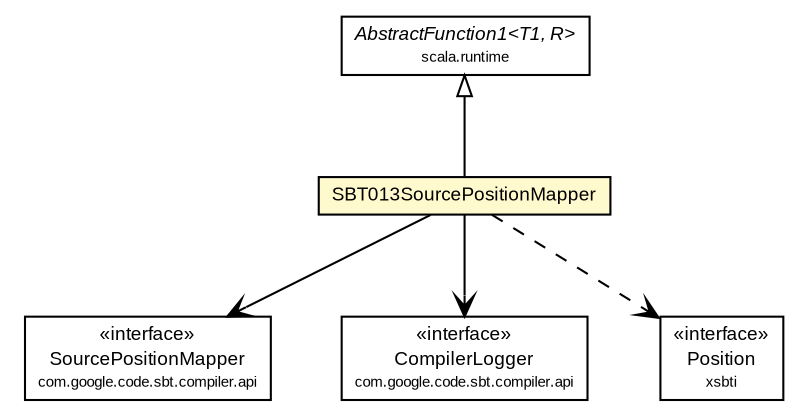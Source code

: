 #!/usr/local/bin/dot
#
# Class diagram 
# Generated by UMLGraph version R5_6-24-gf6e263 (http://www.umlgraph.org/)
#

digraph G {
	edge [fontname="arial",fontsize=10,labelfontname="arial",labelfontsize=10];
	node [fontname="arial",fontsize=10,shape=plaintext];
	nodesep=0.25;
	ranksep=0.5;
	// com.google.code.sbt.compiler.sbt013.SBT013SourcePositionMapper
	c98 [label=<<table title="com.google.code.sbt.compiler.sbt013.SBT013SourcePositionMapper" border="0" cellborder="1" cellspacing="0" cellpadding="2" port="p" bgcolor="lemonChiffon" href="./SBT013SourcePositionMapper.html">
		<tr><td><table border="0" cellspacing="0" cellpadding="1">
<tr><td align="center" balign="center"> SBT013SourcePositionMapper </td></tr>
		</table></td></tr>
		</table>>, URL="./SBT013SourcePositionMapper.html", fontname="arial", fontcolor="black", fontsize=9.0];
	//com.google.code.sbt.compiler.sbt013.SBT013SourcePositionMapper extends scala.runtime.AbstractFunction1<xsbti.Position, xsbti.Position>
	c104:p -> c98:p [dir=back,arrowtail=empty];
	// com.google.code.sbt.compiler.sbt013.SBT013SourcePositionMapper NAVASSOC com.google.code.sbt.compiler.api.SourcePositionMapper
	c98:p -> c105:p [taillabel="", label="", headlabel="", fontname="arial", fontcolor="black", fontsize=10.0, color="black", arrowhead=open];
	// com.google.code.sbt.compiler.sbt013.SBT013SourcePositionMapper NAVASSOC com.google.code.sbt.compiler.api.CompilerLogger
	c98:p -> c106:p [taillabel="", label="", headlabel="", fontname="arial", fontcolor="black", fontsize=10.0, color="black", arrowhead=open];
	// com.google.code.sbt.compiler.sbt013.SBT013SourcePositionMapper DEPEND xsbti.Position
	c98:p -> c107:p [taillabel="", label="", headlabel="", fontname="arial", fontcolor="black", fontsize=10.0, color="black", arrowhead=open, style=dashed];
	// xsbti.Position
	c107 [label=<<table title="xsbti.Position" border="0" cellborder="1" cellspacing="0" cellpadding="2" port="p">
		<tr><td><table border="0" cellspacing="0" cellpadding="1">
<tr><td align="center" balign="center"> &#171;interface&#187; </td></tr>
<tr><td align="center" balign="center"> Position </td></tr>
<tr><td align="center" balign="center"><font point-size="7.0"> xsbti </font></td></tr>
		</table></td></tr>
		</table>>, URL="null", fontname="arial", fontcolor="black", fontsize=9.0];
	// com.google.code.sbt.compiler.api.CompilerLogger
	c106 [label=<<table title="com.google.code.sbt.compiler.api.CompilerLogger" border="0" cellborder="1" cellspacing="0" cellpadding="2" port="p">
		<tr><td><table border="0" cellspacing="0" cellpadding="1">
<tr><td align="center" balign="center"> &#171;interface&#187; </td></tr>
<tr><td align="center" balign="center"> CompilerLogger </td></tr>
<tr><td align="center" balign="center"><font point-size="7.0"> com.google.code.sbt.compiler.api </font></td></tr>
		</table></td></tr>
		</table>>, URL="null", fontname="arial", fontcolor="black", fontsize=9.0];
	// scala.runtime.AbstractFunction1<T1, R>
	c104 [label=<<table title="scala.runtime.AbstractFunction1" border="0" cellborder="1" cellspacing="0" cellpadding="2" port="p">
		<tr><td><table border="0" cellspacing="0" cellpadding="1">
<tr><td align="center" balign="center"><font face="arial italic"> AbstractFunction1&lt;T1, R&gt; </font></td></tr>
<tr><td align="center" balign="center"><font point-size="7.0"> scala.runtime </font></td></tr>
		</table></td></tr>
		</table>>, URL="null", fontname="arial", fontcolor="black", fontsize=9.0];
	// com.google.code.sbt.compiler.api.SourcePositionMapper
	c105 [label=<<table title="com.google.code.sbt.compiler.api.SourcePositionMapper" border="0" cellborder="1" cellspacing="0" cellpadding="2" port="p">
		<tr><td><table border="0" cellspacing="0" cellpadding="1">
<tr><td align="center" balign="center"> &#171;interface&#187; </td></tr>
<tr><td align="center" balign="center"> SourcePositionMapper </td></tr>
<tr><td align="center" balign="center"><font point-size="7.0"> com.google.code.sbt.compiler.api </font></td></tr>
		</table></td></tr>
		</table>>, URL="null", fontname="arial", fontcolor="black", fontsize=9.0];
}

